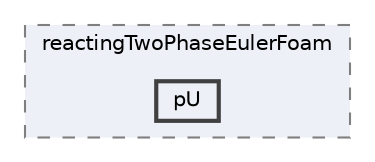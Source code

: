 digraph "applications/solvers/multiphase/reactingTwoPhaseEulerFoam/pU"
{
 // LATEX_PDF_SIZE
  bgcolor="transparent";
  edge [fontname=Helvetica,fontsize=10,labelfontname=Helvetica,labelfontsize=10];
  node [fontname=Helvetica,fontsize=10,shape=box,height=0.2,width=0.4];
  compound=true
  subgraph clusterdir_229185c9b5dcbf21bfd7c781fdabd9d8 {
    graph [ bgcolor="#edf0f7", pencolor="grey50", label="reactingTwoPhaseEulerFoam", fontname=Helvetica,fontsize=10 style="filled,dashed", URL="dir_229185c9b5dcbf21bfd7c781fdabd9d8.html",tooltip=""]
  dir_532a3977874f8b9259411a99fd59c0eb [label="pU", fillcolor="#edf0f7", color="grey25", style="filled,bold", URL="dir_532a3977874f8b9259411a99fd59c0eb.html",tooltip=""];
  }
}
